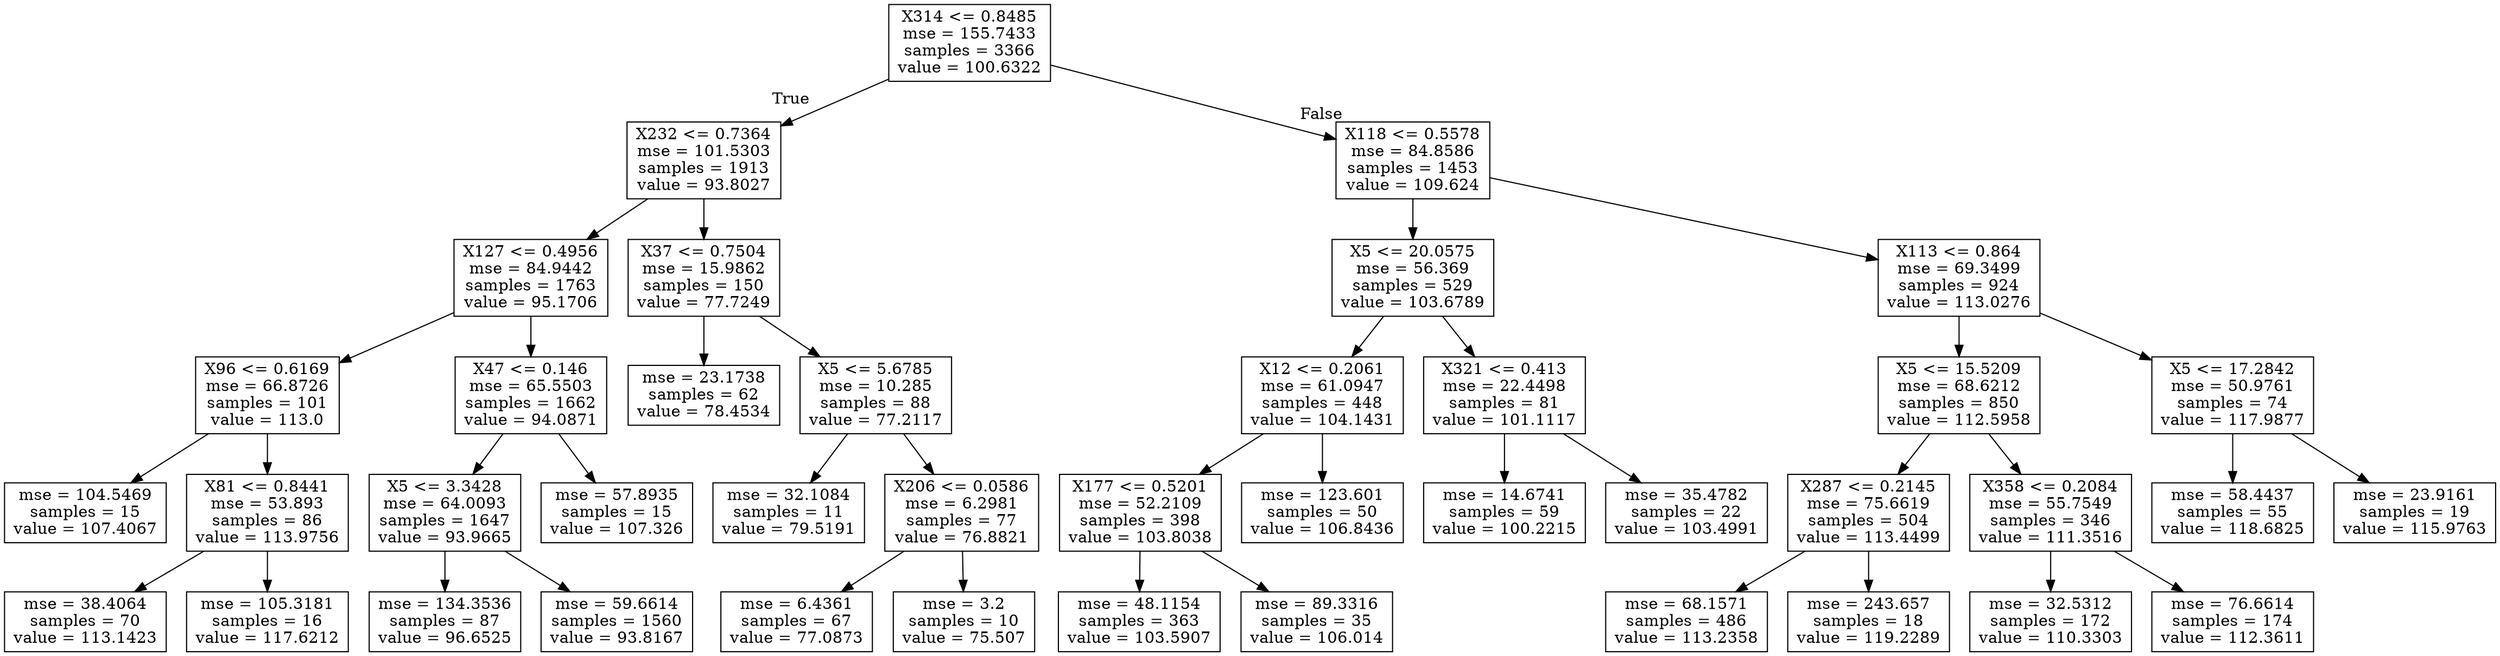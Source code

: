 digraph Tree {
node [shape=box] ;
0 [label="X314 <= 0.8485\nmse = 155.7433\nsamples = 3366\nvalue = 100.6322"] ;
1 [label="X232 <= 0.7364\nmse = 101.5303\nsamples = 1913\nvalue = 93.8027"] ;
0 -> 1 [labeldistance=2.5, labelangle=45, headlabel="True"] ;
2 [label="X127 <= 0.4956\nmse = 84.9442\nsamples = 1763\nvalue = 95.1706"] ;
1 -> 2 ;
3 [label="X96 <= 0.6169\nmse = 66.8726\nsamples = 101\nvalue = 113.0"] ;
2 -> 3 ;
4 [label="mse = 104.5469\nsamples = 15\nvalue = 107.4067"] ;
3 -> 4 ;
5 [label="X81 <= 0.8441\nmse = 53.893\nsamples = 86\nvalue = 113.9756"] ;
3 -> 5 ;
6 [label="mse = 38.4064\nsamples = 70\nvalue = 113.1423"] ;
5 -> 6 ;
7 [label="mse = 105.3181\nsamples = 16\nvalue = 117.6212"] ;
5 -> 7 ;
8 [label="X47 <= 0.146\nmse = 65.5503\nsamples = 1662\nvalue = 94.0871"] ;
2 -> 8 ;
9 [label="X5 <= 3.3428\nmse = 64.0093\nsamples = 1647\nvalue = 93.9665"] ;
8 -> 9 ;
10 [label="mse = 134.3536\nsamples = 87\nvalue = 96.6525"] ;
9 -> 10 ;
11 [label="mse = 59.6614\nsamples = 1560\nvalue = 93.8167"] ;
9 -> 11 ;
12 [label="mse = 57.8935\nsamples = 15\nvalue = 107.326"] ;
8 -> 12 ;
13 [label="X37 <= 0.7504\nmse = 15.9862\nsamples = 150\nvalue = 77.7249"] ;
1 -> 13 ;
14 [label="mse = 23.1738\nsamples = 62\nvalue = 78.4534"] ;
13 -> 14 ;
15 [label="X5 <= 5.6785\nmse = 10.285\nsamples = 88\nvalue = 77.2117"] ;
13 -> 15 ;
16 [label="mse = 32.1084\nsamples = 11\nvalue = 79.5191"] ;
15 -> 16 ;
17 [label="X206 <= 0.0586\nmse = 6.2981\nsamples = 77\nvalue = 76.8821"] ;
15 -> 17 ;
18 [label="mse = 6.4361\nsamples = 67\nvalue = 77.0873"] ;
17 -> 18 ;
19 [label="mse = 3.2\nsamples = 10\nvalue = 75.507"] ;
17 -> 19 ;
20 [label="X118 <= 0.5578\nmse = 84.8586\nsamples = 1453\nvalue = 109.624"] ;
0 -> 20 [labeldistance=2.5, labelangle=-45, headlabel="False"] ;
21 [label="X5 <= 20.0575\nmse = 56.369\nsamples = 529\nvalue = 103.6789"] ;
20 -> 21 ;
22 [label="X12 <= 0.2061\nmse = 61.0947\nsamples = 448\nvalue = 104.1431"] ;
21 -> 22 ;
23 [label="X177 <= 0.5201\nmse = 52.2109\nsamples = 398\nvalue = 103.8038"] ;
22 -> 23 ;
24 [label="mse = 48.1154\nsamples = 363\nvalue = 103.5907"] ;
23 -> 24 ;
25 [label="mse = 89.3316\nsamples = 35\nvalue = 106.014"] ;
23 -> 25 ;
26 [label="mse = 123.601\nsamples = 50\nvalue = 106.8436"] ;
22 -> 26 ;
27 [label="X321 <= 0.413\nmse = 22.4498\nsamples = 81\nvalue = 101.1117"] ;
21 -> 27 ;
28 [label="mse = 14.6741\nsamples = 59\nvalue = 100.2215"] ;
27 -> 28 ;
29 [label="mse = 35.4782\nsamples = 22\nvalue = 103.4991"] ;
27 -> 29 ;
30 [label="X113 <= 0.864\nmse = 69.3499\nsamples = 924\nvalue = 113.0276"] ;
20 -> 30 ;
31 [label="X5 <= 15.5209\nmse = 68.6212\nsamples = 850\nvalue = 112.5958"] ;
30 -> 31 ;
32 [label="X287 <= 0.2145\nmse = 75.6619\nsamples = 504\nvalue = 113.4499"] ;
31 -> 32 ;
33 [label="mse = 68.1571\nsamples = 486\nvalue = 113.2358"] ;
32 -> 33 ;
34 [label="mse = 243.657\nsamples = 18\nvalue = 119.2289"] ;
32 -> 34 ;
35 [label="X358 <= 0.2084\nmse = 55.7549\nsamples = 346\nvalue = 111.3516"] ;
31 -> 35 ;
36 [label="mse = 32.5312\nsamples = 172\nvalue = 110.3303"] ;
35 -> 36 ;
37 [label="mse = 76.6614\nsamples = 174\nvalue = 112.3611"] ;
35 -> 37 ;
38 [label="X5 <= 17.2842\nmse = 50.9761\nsamples = 74\nvalue = 117.9877"] ;
30 -> 38 ;
39 [label="mse = 58.4437\nsamples = 55\nvalue = 118.6825"] ;
38 -> 39 ;
40 [label="mse = 23.9161\nsamples = 19\nvalue = 115.9763"] ;
38 -> 40 ;
}